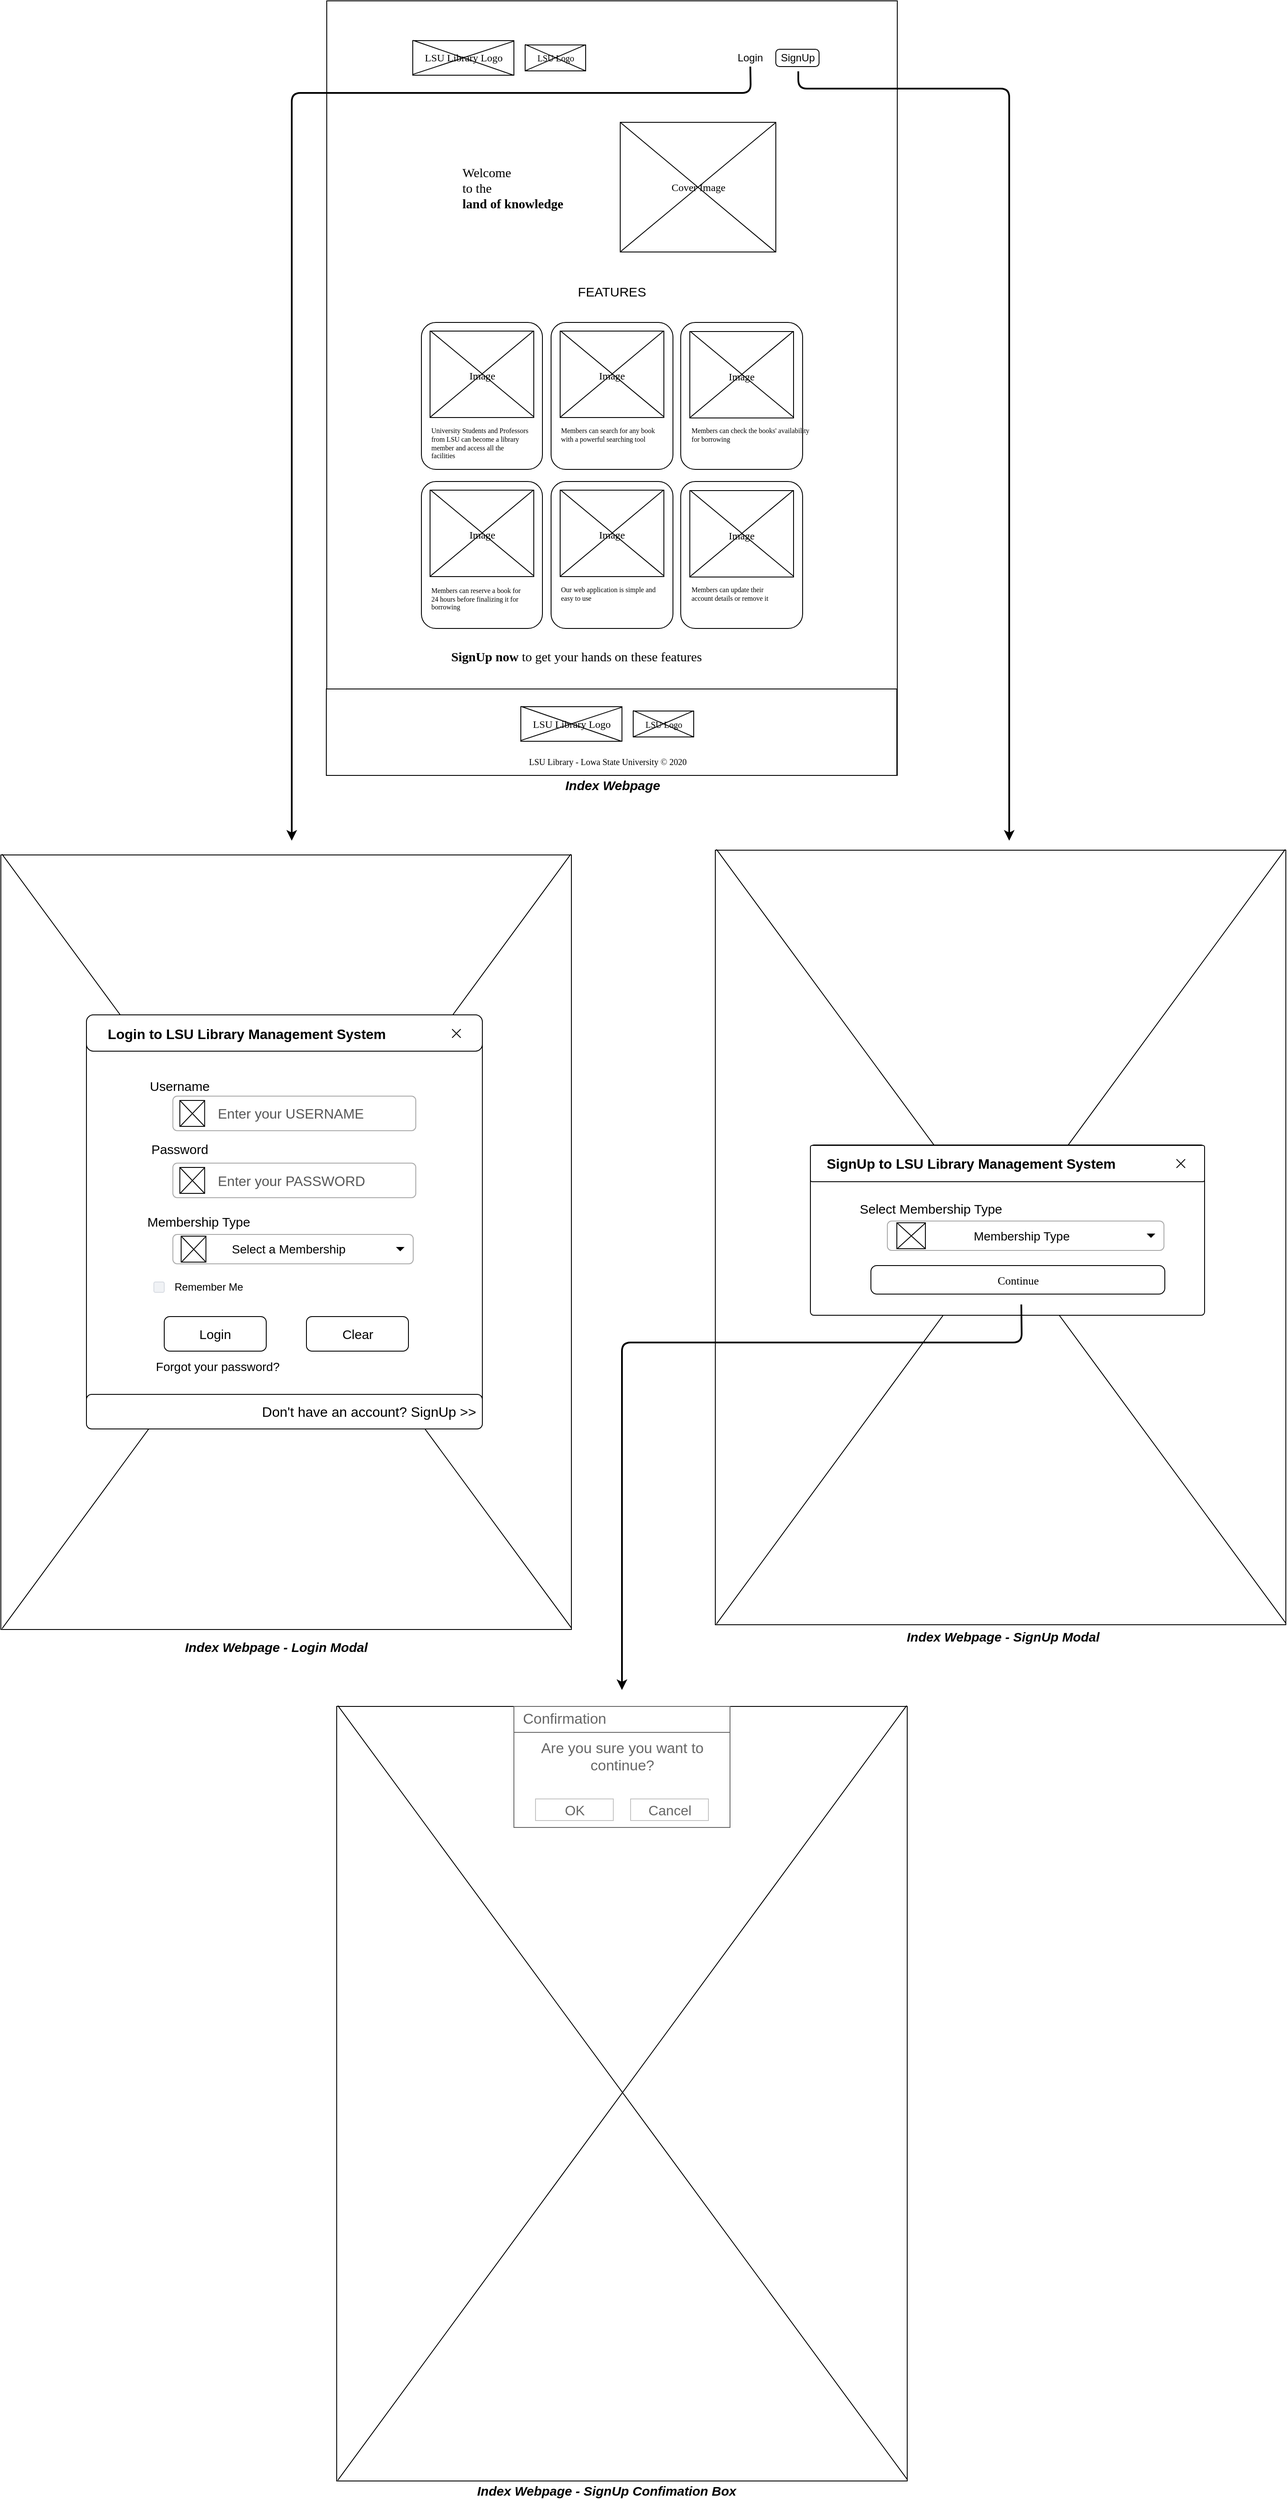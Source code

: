 <mxfile version="12.2.2" type="device" pages="1"><diagram id="UPFsV55Z1ZdYvsQslWZ1" name="Page-1"><mxGraphModel dx="1673" dy="-2033" grid="1" gridSize="10" guides="1" tooltips="1" connect="1" arrows="1" fold="1" page="1" pageScale="1" pageWidth="1600" pageHeight="3000" math="0" shadow="0"><root><mxCell id="0"/><mxCell id="1" parent="0"/><mxCell id="Houv6ltvqU7YEJWtOQWS-3" value="" style="rounded=0;whiteSpace=wrap;html=1;fillColor=#ffffff;" parent="1" vertex="1"><mxGeometry x="433" y="3052" width="660" height="896" as="geometry"/></mxCell><mxCell id="6CsfO8I1FznZOd4q8PcS-1" value="LSU Library Logo" style="rounded=0;whiteSpace=wrap;html=1;fontFamily=Times New Roman;" vertex="1" parent="1"><mxGeometry x="532.5" y="3098" width="117" height="40" as="geometry"/></mxCell><mxCell id="6CsfO8I1FznZOd4q8PcS-3" value="&lt;font style=&quot;font-size: 10px&quot;&gt;LSU Logo&lt;/font&gt;" style="rounded=0;whiteSpace=wrap;html=1;fontFamily=Times New Roman;" vertex="1" parent="1"><mxGeometry x="662.5" y="3103" width="70" height="30" as="geometry"/></mxCell><mxCell id="6CsfO8I1FznZOd4q8PcS-4" value="Login" style="text;html=1;strokeColor=none;fillColor=none;align=center;verticalAlign=middle;whiteSpace=wrap;rounded=0;" vertex="1" parent="1"><mxGeometry x="902.5" y="3108" width="40" height="20" as="geometry"/></mxCell><mxCell id="6CsfO8I1FznZOd4q8PcS-7" value="SignUp" style="rounded=1;whiteSpace=wrap;html=1;arcSize=21;" vertex="1" parent="1"><mxGeometry x="952.5" y="3108" width="50" height="20" as="geometry"/></mxCell><mxCell id="6CsfO8I1FznZOd4q8PcS-11" value="Cover Image" style="rounded=0;whiteSpace=wrap;html=1;fontFamily=Times New Roman;" vertex="1" parent="1"><mxGeometry x="772.5" y="3192.5" width="180" height="150" as="geometry"/></mxCell><mxCell id="6CsfO8I1FznZOd4q8PcS-12" value="" style="endArrow=none;html=1;exitX=0;exitY=0;exitDx=0;exitDy=0;exitPerimeter=0;entryX=0.999;entryY=1.001;entryDx=0;entryDy=0;entryPerimeter=0;" edge="1" parent="1" source="6CsfO8I1FznZOd4q8PcS-11" target="6CsfO8I1FznZOd4q8PcS-11"><mxGeometry width="50" height="50" relative="1" as="geometry"><mxPoint x="832.5" y="3312.5" as="sourcePoint"/><mxPoint x="882.5" y="3262.5" as="targetPoint"/></mxGeometry></mxCell><mxCell id="6CsfO8I1FznZOd4q8PcS-13" value="" style="endArrow=none;html=1;exitX=0;exitY=0.999;exitDx=0;exitDy=0;exitPerimeter=0;entryX=0.998;entryY=0.003;entryDx=0;entryDy=0;entryPerimeter=0;" edge="1" parent="1" source="6CsfO8I1FznZOd4q8PcS-11" target="6CsfO8I1FznZOd4q8PcS-11"><mxGeometry width="50" height="50" relative="1" as="geometry"><mxPoint x="932.5" y="3372.5" as="sourcePoint"/><mxPoint x="982.5" y="3322.5" as="targetPoint"/></mxGeometry></mxCell><mxCell id="6CsfO8I1FznZOd4q8PcS-14" value="" style="endArrow=none;html=1;exitX=0.001;exitY=-0.01;exitDx=0;exitDy=0;exitPerimeter=0;entryX=0.999;entryY=1.003;entryDx=0;entryDy=0;entryPerimeter=0;" edge="1" parent="1" source="6CsfO8I1FznZOd4q8PcS-1" target="6CsfO8I1FznZOd4q8PcS-1"><mxGeometry width="50" height="50" relative="1" as="geometry"><mxPoint x="622.5" y="3228" as="sourcePoint"/><mxPoint x="672.5" y="3178" as="targetPoint"/></mxGeometry></mxCell><mxCell id="6CsfO8I1FznZOd4q8PcS-15" value="" style="endArrow=none;html=1;exitX=0.001;exitY=0.977;exitDx=0;exitDy=0;exitPerimeter=0;entryX=0.997;entryY=0.017;entryDx=0;entryDy=0;entryPerimeter=0;" edge="1" parent="1" source="6CsfO8I1FznZOd4q8PcS-1" target="6CsfO8I1FznZOd4q8PcS-1"><mxGeometry width="50" height="50" relative="1" as="geometry"><mxPoint x="612.5" y="3218" as="sourcePoint"/><mxPoint x="662.5" y="3168" as="targetPoint"/></mxGeometry></mxCell><mxCell id="6CsfO8I1FznZOd4q8PcS-16" value="" style="endArrow=none;html=1;exitX=-0.001;exitY=-0.02;exitDx=0;exitDy=0;exitPerimeter=0;entryX=0.993;entryY=0.993;entryDx=0;entryDy=0;entryPerimeter=0;" edge="1" parent="1" source="6CsfO8I1FznZOd4q8PcS-3" target="6CsfO8I1FznZOd4q8PcS-3"><mxGeometry width="50" height="50" relative="1" as="geometry"><mxPoint x="682.5" y="3208" as="sourcePoint"/><mxPoint x="732.5" y="3158" as="targetPoint"/></mxGeometry></mxCell><mxCell id="6CsfO8I1FznZOd4q8PcS-17" value="" style="endArrow=none;html=1;exitX=0.003;exitY=0.993;exitDx=0;exitDy=0;exitPerimeter=0;entryX=0.986;entryY=0.007;entryDx=0;entryDy=0;entryPerimeter=0;" edge="1" parent="1" source="6CsfO8I1FznZOd4q8PcS-3" target="6CsfO8I1FznZOd4q8PcS-3"><mxGeometry width="50" height="50" relative="1" as="geometry"><mxPoint x="692.5" y="3208" as="sourcePoint"/><mxPoint x="742.5" y="3158" as="targetPoint"/></mxGeometry></mxCell><mxCell id="6CsfO8I1FznZOd4q8PcS-18" value="Welcome &lt;br style=&quot;font-size: 15px;&quot;&gt;to the &lt;br style=&quot;font-size: 15px;&quot;&gt;&lt;b style=&quot;font-size: 15px;&quot;&gt;land of knowledge&lt;/b&gt;" style="text;html=1;strokeColor=none;fillColor=none;align=left;verticalAlign=middle;whiteSpace=wrap;rounded=0;fontFamily=Verdana;fontSize=15;" vertex="1" parent="1"><mxGeometry x="587.5" y="3227.5" width="150" height="80" as="geometry"/></mxCell><mxCell id="6CsfO8I1FznZOd4q8PcS-19" value="FEATURES" style="text;html=1;strokeColor=none;fillColor=none;align=center;verticalAlign=middle;whiteSpace=wrap;rounded=0;fontFamily=Helvetica;fontSize=15;" vertex="1" parent="1"><mxGeometry x="722.5" y="3378" width="80" height="20" as="geometry"/></mxCell><mxCell id="6CsfO8I1FznZOd4q8PcS-21" value="" style="rounded=1;whiteSpace=wrap;html=1;fontFamily=Times New Roman;fontSize=15;align=left;arcSize=12;" vertex="1" parent="1"><mxGeometry x="542.5" y="3424" width="140" height="170" as="geometry"/></mxCell><mxCell id="6CsfO8I1FznZOd4q8PcS-22" value="" style="rounded=1;whiteSpace=wrap;html=1;fontFamily=Times New Roman;fontSize=15;align=left;arcSize=12;" vertex="1" parent="1"><mxGeometry x="692.5" y="3424" width="141" height="170" as="geometry"/></mxCell><mxCell id="6CsfO8I1FznZOd4q8PcS-24" value="" style="rounded=1;whiteSpace=wrap;html=1;fontFamily=Times New Roman;fontSize=15;align=left;arcSize=12;" vertex="1" parent="1"><mxGeometry x="842.5" y="3424" width="141" height="170" as="geometry"/></mxCell><mxCell id="6CsfO8I1FznZOd4q8PcS-25" value="&lt;font style=&quot;font-size: 12px&quot;&gt;Image&lt;/font&gt;" style="rounded=0;whiteSpace=wrap;html=1;fontFamily=Times New Roman;fontSize=15;align=center;" vertex="1" parent="1"><mxGeometry x="552.5" y="3434" width="120" height="100" as="geometry"/></mxCell><mxCell id="6CsfO8I1FznZOd4q8PcS-26" value="&lt;span style=&quot;font-size: 8px&quot;&gt;University Students and Professors &lt;br style=&quot;font-size: 8px&quot;&gt;from LSU can become a library &lt;br style=&quot;font-size: 8px&quot;&gt;member and access all the&lt;br style=&quot;font-size: 8px&quot;&gt;facilities&lt;/span&gt;" style="text;html=1;strokeColor=none;fillColor=none;align=left;verticalAlign=middle;whiteSpace=wrap;rounded=0;fontFamily=Tahoma;fontSize=8;fontColor=#000000;labelBorderColor=none;labelBackgroundColor=none;" vertex="1" parent="1"><mxGeometry x="551.5" y="3538" width="130" height="52" as="geometry"/></mxCell><mxCell id="6CsfO8I1FznZOd4q8PcS-28" value="" style="endArrow=none;html=1;fontFamily=Tahoma;fontSize=8;fontColor=#000000;exitX=0.003;exitY=-0.003;exitDx=0;exitDy=0;exitPerimeter=0;entryX=1.003;entryY=0.994;entryDx=0;entryDy=0;entryPerimeter=0;" edge="1" parent="1" source="6CsfO8I1FznZOd4q8PcS-25" target="6CsfO8I1FznZOd4q8PcS-25"><mxGeometry width="50" height="50" relative="1" as="geometry"><mxPoint x="702.5" y="3524" as="sourcePoint"/><mxPoint x="752.5" y="3474" as="targetPoint"/></mxGeometry></mxCell><mxCell id="6CsfO8I1FznZOd4q8PcS-29" value="" style="endArrow=none;html=1;fontFamily=Tahoma;fontSize=8;fontColor=#000000;exitX=0;exitY=0.998;exitDx=0;exitDy=0;exitPerimeter=0;entryX=0.996;entryY=0;entryDx=0;entryDy=0;entryPerimeter=0;" edge="1" parent="1" source="6CsfO8I1FznZOd4q8PcS-25" target="6CsfO8I1FznZOd4q8PcS-25"><mxGeometry width="50" height="50" relative="1" as="geometry"><mxPoint x="582.5" y="3524" as="sourcePoint"/><mxPoint x="632.5" y="3474" as="targetPoint"/></mxGeometry></mxCell><mxCell id="6CsfO8I1FznZOd4q8PcS-37" value="&lt;font style=&quot;font-size: 12px&quot;&gt;Image&lt;/font&gt;" style="rounded=0;whiteSpace=wrap;html=1;fontFamily=Times New Roman;fontSize=15;align=center;" vertex="1" parent="1"><mxGeometry x="703" y="3434" width="120" height="100" as="geometry"/></mxCell><mxCell id="6CsfO8I1FznZOd4q8PcS-38" value="" style="endArrow=none;html=1;fontFamily=Tahoma;fontSize=8;fontColor=#000000;exitX=0.003;exitY=-0.003;exitDx=0;exitDy=0;exitPerimeter=0;entryX=1.003;entryY=0.994;entryDx=0;entryDy=0;entryPerimeter=0;" edge="1" parent="1" source="6CsfO8I1FznZOd4q8PcS-37" target="6CsfO8I1FznZOd4q8PcS-37"><mxGeometry width="50" height="50" relative="1" as="geometry"><mxPoint x="853" y="3524" as="sourcePoint"/><mxPoint x="903" y="3474" as="targetPoint"/></mxGeometry></mxCell><mxCell id="6CsfO8I1FznZOd4q8PcS-39" value="" style="endArrow=none;html=1;fontFamily=Tahoma;fontSize=8;fontColor=#000000;exitX=0;exitY=0.998;exitDx=0;exitDy=0;exitPerimeter=0;entryX=0.996;entryY=0;entryDx=0;entryDy=0;entryPerimeter=0;" edge="1" parent="1" source="6CsfO8I1FznZOd4q8PcS-37" target="6CsfO8I1FznZOd4q8PcS-37"><mxGeometry width="50" height="50" relative="1" as="geometry"><mxPoint x="733" y="3524" as="sourcePoint"/><mxPoint x="783" y="3474" as="targetPoint"/></mxGeometry></mxCell><mxCell id="6CsfO8I1FznZOd4q8PcS-40" value="&lt;font style=&quot;font-size: 12px&quot;&gt;Image&lt;/font&gt;" style="rounded=0;whiteSpace=wrap;html=1;fontFamily=Times New Roman;fontSize=15;align=center;" vertex="1" parent="1"><mxGeometry x="853" y="3434.5" width="120" height="100" as="geometry"/></mxCell><mxCell id="6CsfO8I1FznZOd4q8PcS-41" value="" style="endArrow=none;html=1;fontFamily=Tahoma;fontSize=8;fontColor=#000000;exitX=0.003;exitY=-0.003;exitDx=0;exitDy=0;exitPerimeter=0;entryX=1.003;entryY=0.994;entryDx=0;entryDy=0;entryPerimeter=0;" edge="1" parent="1" source="6CsfO8I1FznZOd4q8PcS-40" target="6CsfO8I1FznZOd4q8PcS-40"><mxGeometry width="50" height="50" relative="1" as="geometry"><mxPoint x="1003" y="3524.5" as="sourcePoint"/><mxPoint x="1053" y="3474.5" as="targetPoint"/></mxGeometry></mxCell><mxCell id="6CsfO8I1FznZOd4q8PcS-42" value="" style="endArrow=none;html=1;fontFamily=Tahoma;fontSize=8;fontColor=#000000;exitX=0;exitY=0.998;exitDx=0;exitDy=0;exitPerimeter=0;entryX=0.996;entryY=0;entryDx=0;entryDy=0;entryPerimeter=0;" edge="1" parent="1" source="6CsfO8I1FznZOd4q8PcS-40" target="6CsfO8I1FznZOd4q8PcS-40"><mxGeometry width="50" height="50" relative="1" as="geometry"><mxPoint x="883" y="3524.5" as="sourcePoint"/><mxPoint x="933" y="3474.5" as="targetPoint"/></mxGeometry></mxCell><mxCell id="6CsfO8I1FznZOd4q8PcS-43" value="&lt;font style=&quot;font-size: 8px&quot;&gt;Members can search for any book&lt;br&gt;with a powerful searching tool&lt;/font&gt;" style="text;html=1;strokeColor=none;fillColor=none;align=left;verticalAlign=middle;whiteSpace=wrap;rounded=0;fontFamily=Tahoma;fontSize=8;fontColor=#000000;labelBorderColor=none;labelBackgroundColor=none;" vertex="1" parent="1"><mxGeometry x="701.5" y="3528" width="140" height="52" as="geometry"/></mxCell><mxCell id="6CsfO8I1FznZOd4q8PcS-44" value="&lt;span style=&quot;&quot;&gt;&lt;font style=&quot;font-size: 8px&quot;&gt;Members can check the books' availability for borrowing&lt;/font&gt;&lt;/span&gt;" style="text;html=1;strokeColor=none;fillColor=none;align=left;verticalAlign=middle;whiteSpace=wrap;rounded=0;fontFamily=Tahoma;fontSize=8;fontColor=#000000;labelBorderColor=none;labelBackgroundColor=none;" vertex="1" parent="1"><mxGeometry x="852.5" y="3528" width="140" height="52" as="geometry"/></mxCell><mxCell id="6CsfO8I1FznZOd4q8PcS-60" value="" style="rounded=1;whiteSpace=wrap;html=1;fontFamily=Times New Roman;fontSize=15;align=left;arcSize=12;" vertex="1" parent="1"><mxGeometry x="542.5" y="3608" width="140" height="170" as="geometry"/></mxCell><mxCell id="6CsfO8I1FznZOd4q8PcS-61" value="" style="rounded=1;whiteSpace=wrap;html=1;fontFamily=Times New Roman;fontSize=15;align=left;arcSize=12;" vertex="1" parent="1"><mxGeometry x="692.5" y="3608" width="141" height="170" as="geometry"/></mxCell><mxCell id="6CsfO8I1FznZOd4q8PcS-62" value="" style="rounded=1;whiteSpace=wrap;html=1;fontFamily=Times New Roman;fontSize=15;align=left;arcSize=12;" vertex="1" parent="1"><mxGeometry x="842.5" y="3608" width="141" height="170" as="geometry"/></mxCell><mxCell id="6CsfO8I1FznZOd4q8PcS-63" value="&lt;font style=&quot;font-size: 12px&quot;&gt;Image&lt;/font&gt;" style="rounded=0;whiteSpace=wrap;html=1;fontFamily=Times New Roman;fontSize=15;align=center;" vertex="1" parent="1"><mxGeometry x="552.5" y="3618" width="120" height="100" as="geometry"/></mxCell><mxCell id="6CsfO8I1FznZOd4q8PcS-64" value="&lt;span&gt;Members can reserve a book for &lt;br&gt;24 hours before finalizing it for borrowing&lt;/span&gt;" style="text;html=1;strokeColor=none;fillColor=none;align=left;verticalAlign=middle;whiteSpace=wrap;rounded=0;fontFamily=Tahoma;fontSize=8;fontColor=#000000;labelBorderColor=none;labelBackgroundColor=none;" vertex="1" parent="1"><mxGeometry x="551.5" y="3718" width="130" height="52" as="geometry"/></mxCell><mxCell id="6CsfO8I1FznZOd4q8PcS-65" value="" style="endArrow=none;html=1;fontFamily=Tahoma;fontSize=8;fontColor=#000000;exitX=0.003;exitY=-0.003;exitDx=0;exitDy=0;exitPerimeter=0;entryX=1.003;entryY=0.994;entryDx=0;entryDy=0;entryPerimeter=0;" edge="1" parent="1" source="6CsfO8I1FznZOd4q8PcS-63" target="6CsfO8I1FznZOd4q8PcS-63"><mxGeometry width="50" height="50" relative="1" as="geometry"><mxPoint x="702.5" y="3708" as="sourcePoint"/><mxPoint x="752.5" y="3658" as="targetPoint"/></mxGeometry></mxCell><mxCell id="6CsfO8I1FznZOd4q8PcS-66" value="" style="endArrow=none;html=1;fontFamily=Tahoma;fontSize=8;fontColor=#000000;exitX=0;exitY=0.998;exitDx=0;exitDy=0;exitPerimeter=0;entryX=0.996;entryY=0;entryDx=0;entryDy=0;entryPerimeter=0;" edge="1" parent="1" source="6CsfO8I1FznZOd4q8PcS-63" target="6CsfO8I1FznZOd4q8PcS-63"><mxGeometry width="50" height="50" relative="1" as="geometry"><mxPoint x="582.5" y="3708" as="sourcePoint"/><mxPoint x="632.5" y="3658" as="targetPoint"/></mxGeometry></mxCell><mxCell id="6CsfO8I1FznZOd4q8PcS-67" value="&lt;font style=&quot;font-size: 12px&quot;&gt;Image&lt;/font&gt;" style="rounded=0;whiteSpace=wrap;html=1;fontFamily=Times New Roman;fontSize=15;align=center;" vertex="1" parent="1"><mxGeometry x="703" y="3618" width="120" height="100" as="geometry"/></mxCell><mxCell id="6CsfO8I1FznZOd4q8PcS-68" value="" style="endArrow=none;html=1;fontFamily=Tahoma;fontSize=8;fontColor=#000000;exitX=0.003;exitY=-0.003;exitDx=0;exitDy=0;exitPerimeter=0;entryX=1.003;entryY=0.994;entryDx=0;entryDy=0;entryPerimeter=0;" edge="1" parent="1" source="6CsfO8I1FznZOd4q8PcS-67" target="6CsfO8I1FznZOd4q8PcS-67"><mxGeometry width="50" height="50" relative="1" as="geometry"><mxPoint x="853" y="3708" as="sourcePoint"/><mxPoint x="903" y="3658" as="targetPoint"/></mxGeometry></mxCell><mxCell id="6CsfO8I1FznZOd4q8PcS-69" value="" style="endArrow=none;html=1;fontFamily=Tahoma;fontSize=8;fontColor=#000000;exitX=0;exitY=0.998;exitDx=0;exitDy=0;exitPerimeter=0;entryX=0.996;entryY=0;entryDx=0;entryDy=0;entryPerimeter=0;" edge="1" parent="1" source="6CsfO8I1FznZOd4q8PcS-67" target="6CsfO8I1FznZOd4q8PcS-67"><mxGeometry width="50" height="50" relative="1" as="geometry"><mxPoint x="733" y="3708" as="sourcePoint"/><mxPoint x="783" y="3658" as="targetPoint"/></mxGeometry></mxCell><mxCell id="6CsfO8I1FznZOd4q8PcS-70" value="&lt;font style=&quot;font-size: 12px&quot;&gt;Image&lt;/font&gt;" style="rounded=0;whiteSpace=wrap;html=1;fontFamily=Times New Roman;fontSize=15;align=center;" vertex="1" parent="1"><mxGeometry x="853" y="3618.5" width="120" height="100" as="geometry"/></mxCell><mxCell id="6CsfO8I1FznZOd4q8PcS-71" value="" style="endArrow=none;html=1;fontFamily=Tahoma;fontSize=8;fontColor=#000000;exitX=0.003;exitY=-0.003;exitDx=0;exitDy=0;exitPerimeter=0;entryX=1.003;entryY=0.994;entryDx=0;entryDy=0;entryPerimeter=0;" edge="1" parent="1" source="6CsfO8I1FznZOd4q8PcS-70" target="6CsfO8I1FznZOd4q8PcS-70"><mxGeometry width="50" height="50" relative="1" as="geometry"><mxPoint x="1003" y="3708.5" as="sourcePoint"/><mxPoint x="1053" y="3658.5" as="targetPoint"/></mxGeometry></mxCell><mxCell id="6CsfO8I1FznZOd4q8PcS-72" value="" style="endArrow=none;html=1;fontFamily=Tahoma;fontSize=8;fontColor=#000000;exitX=0;exitY=0.998;exitDx=0;exitDy=0;exitPerimeter=0;entryX=0.996;entryY=0;entryDx=0;entryDy=0;entryPerimeter=0;" edge="1" parent="1" source="6CsfO8I1FznZOd4q8PcS-70" target="6CsfO8I1FznZOd4q8PcS-70"><mxGeometry width="50" height="50" relative="1" as="geometry"><mxPoint x="883" y="3708.5" as="sourcePoint"/><mxPoint x="933" y="3658.5" as="targetPoint"/></mxGeometry></mxCell><mxCell id="6CsfO8I1FznZOd4q8PcS-73" value="&lt;span&gt;&lt;font style=&quot;font-size: 8px&quot;&gt;Our web application is simple and &lt;br&gt;easy to use&lt;/font&gt;&lt;/span&gt;" style="text;html=1;strokeColor=none;fillColor=none;align=left;verticalAlign=middle;whiteSpace=wrap;rounded=0;fontFamily=Tahoma;fontSize=8;fontColor=#000000;labelBorderColor=none;labelBackgroundColor=none;" vertex="1" parent="1"><mxGeometry x="701.5" y="3712" width="140" height="52" as="geometry"/></mxCell><mxCell id="6CsfO8I1FznZOd4q8PcS-74" value="&lt;span&gt;&lt;font style=&quot;font-size: 8px&quot;&gt;Members can update their &lt;br&gt;account details or remove it&lt;/font&gt;&lt;/span&gt;" style="text;html=1;strokeColor=none;fillColor=none;align=left;verticalAlign=middle;whiteSpace=wrap;rounded=0;fontFamily=Tahoma;fontSize=8;fontColor=#000000;labelBorderColor=none;labelBackgroundColor=none;" vertex="1" parent="1"><mxGeometry x="852.5" y="3712" width="140" height="52" as="geometry"/></mxCell><mxCell id="6CsfO8I1FznZOd4q8PcS-75" value="&lt;b&gt;SignUp now&lt;/b&gt; to get your hands on these features" style="text;html=1;strokeColor=none;fillColor=none;align=left;verticalAlign=middle;whiteSpace=wrap;rounded=0;fontFamily=Verdana;fontSize=15;" vertex="1" parent="1"><mxGeometry x="574.5" y="3770" width="396" height="80" as="geometry"/></mxCell><mxCell id="6CsfO8I1FznZOd4q8PcS-76" value="" style="rounded=0;whiteSpace=wrap;html=1;labelBackgroundColor=none;fontFamily=Tahoma;fontSize=8;fontColor=#000000;align=left;" vertex="1" parent="1"><mxGeometry x="432.5" y="3848" width="660" height="100" as="geometry"/></mxCell><mxCell id="6CsfO8I1FznZOd4q8PcS-77" value="LSU Library Logo" style="rounded=0;whiteSpace=wrap;html=1;fontFamily=Times New Roman;" vertex="1" parent="1"><mxGeometry x="657.5" y="3868.5" width="117" height="40" as="geometry"/></mxCell><mxCell id="6CsfO8I1FznZOd4q8PcS-78" value="&lt;font style=&quot;font-size: 10px&quot;&gt;LSU Logo&lt;/font&gt;" style="rounded=0;whiteSpace=wrap;html=1;fontFamily=Times New Roman;" vertex="1" parent="1"><mxGeometry x="787.5" y="3873.5" width="70" height="30" as="geometry"/></mxCell><mxCell id="6CsfO8I1FznZOd4q8PcS-79" value="" style="endArrow=none;html=1;exitX=0.001;exitY=-0.01;exitDx=0;exitDy=0;exitPerimeter=0;entryX=0.999;entryY=1.003;entryDx=0;entryDy=0;entryPerimeter=0;" edge="1" parent="1" source="6CsfO8I1FznZOd4q8PcS-77" target="6CsfO8I1FznZOd4q8PcS-77"><mxGeometry width="50" height="50" relative="1" as="geometry"><mxPoint x="747.5" y="3998.5" as="sourcePoint"/><mxPoint x="797.5" y="3948.5" as="targetPoint"/></mxGeometry></mxCell><mxCell id="6CsfO8I1FznZOd4q8PcS-80" value="" style="endArrow=none;html=1;exitX=0.001;exitY=0.977;exitDx=0;exitDy=0;exitPerimeter=0;entryX=0.997;entryY=0.017;entryDx=0;entryDy=0;entryPerimeter=0;" edge="1" parent="1" source="6CsfO8I1FznZOd4q8PcS-77" target="6CsfO8I1FznZOd4q8PcS-77"><mxGeometry width="50" height="50" relative="1" as="geometry"><mxPoint x="737.5" y="3988.5" as="sourcePoint"/><mxPoint x="787.5" y="3938.5" as="targetPoint"/></mxGeometry></mxCell><mxCell id="6CsfO8I1FznZOd4q8PcS-81" value="" style="endArrow=none;html=1;exitX=-0.001;exitY=-0.02;exitDx=0;exitDy=0;exitPerimeter=0;entryX=0.993;entryY=0.993;entryDx=0;entryDy=0;entryPerimeter=0;" edge="1" parent="1" source="6CsfO8I1FznZOd4q8PcS-78" target="6CsfO8I1FznZOd4q8PcS-78"><mxGeometry width="50" height="50" relative="1" as="geometry"><mxPoint x="807.5" y="3978.5" as="sourcePoint"/><mxPoint x="857.5" y="3928.5" as="targetPoint"/></mxGeometry></mxCell><mxCell id="6CsfO8I1FznZOd4q8PcS-82" value="" style="endArrow=none;html=1;exitX=0.003;exitY=0.993;exitDx=0;exitDy=0;exitPerimeter=0;entryX=0.986;entryY=0.007;entryDx=0;entryDy=0;entryPerimeter=0;" edge="1" parent="1" source="6CsfO8I1FznZOd4q8PcS-78" target="6CsfO8I1FznZOd4q8PcS-78"><mxGeometry width="50" height="50" relative="1" as="geometry"><mxPoint x="817.5" y="3978.5" as="sourcePoint"/><mxPoint x="867.5" y="3928.5" as="targetPoint"/></mxGeometry></mxCell><mxCell id="6CsfO8I1FznZOd4q8PcS-83" value="&lt;font style=&quot;font-size: 10px;&quot;&gt;LSU Library - &lt;font face=&quot;Times New Roman&quot; style=&quot;font-size: 10px;&quot;&gt;Lowa State University&amp;nbsp;&lt;/font&gt;&lt;span style=&quot;color: rgb(34, 34, 34); background-color: rgb(255, 255, 255); font-size: 10px;&quot;&gt;©&amp;nbsp;&lt;/span&gt;2020&lt;/font&gt;" style="text;html=1;strokeColor=none;fillColor=none;align=left;verticalAlign=middle;whiteSpace=wrap;rounded=0;fontFamily=Tahoma;fontSize=10;fontColor=#000000;labelBorderColor=none;labelBackgroundColor=none;" vertex="1" parent="1"><mxGeometry x="665" y="3918" width="195" height="28" as="geometry"/></mxCell><mxCell id="6CsfO8I1FznZOd4q8PcS-84" value="&lt;font style=&quot;font-size: 16px&quot; face=&quot;Times New Roman&quot;&gt;Index Page&lt;/font&gt;" style="rounded=0;whiteSpace=wrap;html=1;fillColor=#ffffff;" vertex="1" parent="1"><mxGeometry x="882.5" y="4034.5" width="660" height="896" as="geometry"/></mxCell><mxCell id="6CsfO8I1FznZOd4q8PcS-137" value="" style="endArrow=none;html=1;fontFamily=Tahoma;fontSize=10;fontColor=#000000;exitX=0.002;exitY=-0.001;exitDx=0;exitDy=0;exitPerimeter=0;entryX=1;entryY=0.998;entryDx=0;entryDy=0;entryPerimeter=0;" edge="1" parent="1" source="6CsfO8I1FznZOd4q8PcS-84" target="6CsfO8I1FznZOd4q8PcS-84"><mxGeometry width="50" height="50" relative="1" as="geometry"><mxPoint x="1043.5" y="4536" as="sourcePoint"/><mxPoint x="1513.5" y="4936" as="targetPoint"/></mxGeometry></mxCell><mxCell id="6CsfO8I1FznZOd4q8PcS-138" value="" style="endArrow=none;html=1;fontFamily=Tahoma;fontSize=10;fontColor=#000000;entryX=0.999;entryY=-0.001;entryDx=0;entryDy=0;entryPerimeter=0;exitX=0.002;exitY=0.999;exitDx=0;exitDy=0;exitPerimeter=0;" edge="1" parent="1" source="6CsfO8I1FznZOd4q8PcS-84" target="6CsfO8I1FznZOd4q8PcS-84"><mxGeometry width="50" height="50" relative="1" as="geometry"><mxPoint x="1003.5" y="4456" as="sourcePoint"/><mxPoint x="1053.5" y="4406" as="targetPoint"/></mxGeometry></mxCell><mxCell id="6CsfO8I1FznZOd4q8PcS-139" value="" style="rounded=1;whiteSpace=wrap;html=1;labelBackgroundColor=none;fontFamily=Tahoma;fontSize=10;fontColor=#000000;align=left;arcSize=2;" vertex="1" parent="1"><mxGeometry x="992.5" y="4375.5" width="456" height="197" as="geometry"/></mxCell><mxCell id="6CsfO8I1FznZOd4q8PcS-142" value="" style="rounded=1;whiteSpace=wrap;html=1;labelBackgroundColor=none;fontFamily=Tahoma;fontSize=10;fontColor=#000000;align=left;arcSize=5;" vertex="1" parent="1"><mxGeometry x="992.5" y="4376" width="456" height="42" as="geometry"/></mxCell><mxCell id="6CsfO8I1FznZOd4q8PcS-143" value="SignUp to LSU Library Management System" style="text;html=1;strokeColor=none;fillColor=none;align=center;verticalAlign=middle;whiteSpace=wrap;rounded=0;labelBackgroundColor=none;fontFamily=Helvetica;fontSize=16;fontColor=#000000;fontStyle=1" vertex="1" parent="1"><mxGeometry x="992.5" y="4387" width="371" height="20" as="geometry"/></mxCell><mxCell id="6CsfO8I1FznZOd4q8PcS-145" value="" style="endArrow=none;html=1;fontFamily=Helvetica;fontSize=14;fontColor=#000000;" edge="1" parent="1"><mxGeometry width="50" height="50" relative="1" as="geometry"><mxPoint x="1416" y="4402" as="sourcePoint"/><mxPoint x="1426" y="4392" as="targetPoint"/></mxGeometry></mxCell><mxCell id="6CsfO8I1FznZOd4q8PcS-146" value="" style="endArrow=none;html=1;fontFamily=Helvetica;fontSize=14;fontColor=#000000;" edge="1" parent="1"><mxGeometry width="50" height="50" relative="1" as="geometry"><mxPoint x="1426" y="4402" as="sourcePoint"/><mxPoint x="1416" y="4392" as="targetPoint"/></mxGeometry></mxCell><mxCell id="6CsfO8I1FznZOd4q8PcS-147" value="Select Membership Type" style="text;html=1;strokeColor=none;fillColor=none;align=center;verticalAlign=middle;whiteSpace=wrap;rounded=0;labelBackgroundColor=none;fontFamily=Helvetica;fontSize=15;fontColor=#000000;" vertex="1" parent="1"><mxGeometry x="1021.5" y="4438.5" width="220" height="20" as="geometry"/></mxCell><mxCell id="6CsfO8I1FznZOd4q8PcS-148" value="Membership Type" style="html=1;shadow=0;dashed=0;shape=mxgraph.bootstrap.rrect;rSize=5;spacingRight=10;fontSize=14;whiteSpace=wrap;align=center;labelBackgroundColor=none;strokeColor=#A8A8A8;" vertex="1" parent="1"><mxGeometry x="1081.5" y="4463.5" width="320" height="34" as="geometry"/></mxCell><mxCell id="6CsfO8I1FznZOd4q8PcS-149" value="" style="shape=triangle;direction=south;fillColor=#000000;strokeColor=none;perimeter=none;" vertex="1" parent="6CsfO8I1FznZOd4q8PcS-148"><mxGeometry x="1" y="0.5" width="10" height="5" relative="1" as="geometry"><mxPoint x="-20" y="-2.5" as="offset"/></mxGeometry></mxCell><mxCell id="6CsfO8I1FznZOd4q8PcS-151" value="" style="rounded=0;whiteSpace=wrap;html=1;labelBackgroundColor=none;fontFamily=Helvetica;fontSize=13;fontColor=#000000;align=left;" vertex="1" parent="6CsfO8I1FznZOd4q8PcS-148"><mxGeometry x="11" y="2" width="33" height="30" as="geometry"/></mxCell><mxCell id="6CsfO8I1FznZOd4q8PcS-152" value="" style="endArrow=none;html=1;fontFamily=Helvetica;fontSize=13;fontColor=#000000;entryX=1.004;entryY=0.007;entryDx=0;entryDy=0;entryPerimeter=0;exitX=0.025;exitY=0.987;exitDx=0;exitDy=0;exitPerimeter=0;" edge="1" parent="6CsfO8I1FznZOd4q8PcS-148" source="6CsfO8I1FznZOd4q8PcS-151" target="6CsfO8I1FznZOd4q8PcS-151"><mxGeometry width="50" height="50" relative="1" as="geometry"><mxPoint x="44" y="112" as="sourcePoint"/><mxPoint x="84" y="52" as="targetPoint"/></mxGeometry></mxCell><mxCell id="6CsfO8I1FznZOd4q8PcS-153" value="" style="endArrow=none;html=1;fontFamily=Helvetica;fontSize=13;fontColor=#000000;exitX=-0.003;exitY=-0.005;exitDx=0;exitDy=0;exitPerimeter=0;" edge="1" parent="6CsfO8I1FznZOd4q8PcS-148" source="6CsfO8I1FznZOd4q8PcS-151"><mxGeometry width="50" height="50" relative="1" as="geometry"><mxPoint x="-6" y="82" as="sourcePoint"/><mxPoint x="44" y="32" as="targetPoint"/></mxGeometry></mxCell><mxCell id="6CsfO8I1FznZOd4q8PcS-150" value="&lt;font face=&quot;Verdana&quot; style=&quot;font-size: 13px;&quot;&gt;Continue&lt;/font&gt;" style="rounded=1;whiteSpace=wrap;html=1;labelBackgroundColor=none;fontFamily=Helvetica;fontSize=13;fontColor=#000000;align=center;arcSize=21;" vertex="1" parent="1"><mxGeometry x="1062.5" y="4515" width="340" height="33" as="geometry"/></mxCell><mxCell id="6CsfO8I1FznZOd4q8PcS-154" value="" style="endArrow=classic;html=1;fontFamily=Helvetica;fontSize=13;fontColor=#000000;strokeWidth=2;" edge="1" parent="1"><mxGeometry width="50" height="50" relative="1" as="geometry"><mxPoint x="978.5" y="3133.5" as="sourcePoint"/><mxPoint x="1222.5" y="4023.5" as="targetPoint"/><Array as="points"><mxPoint x="978.5" y="3153.5"/><mxPoint x="1222.5" y="3153.5"/></Array></mxGeometry></mxCell><mxCell id="6CsfO8I1FznZOd4q8PcS-155" value="&lt;b&gt;&lt;font style=&quot;font-size: 15px&quot;&gt;&lt;i&gt;Index Webpage&lt;/i&gt;&lt;/font&gt;&lt;/b&gt;" style="text;html=1;resizable=0;points=[];autosize=1;align=left;verticalAlign=top;spacingTop=-4;fontSize=13;fontFamily=Helvetica;fontColor=#000000;" vertex="1" parent="1"><mxGeometry x="706.5" y="3948" width="130" height="20" as="geometry"/></mxCell><mxCell id="6CsfO8I1FznZOd4q8PcS-156" value="&lt;b&gt;&lt;font style=&quot;font-size: 15px&quot;&gt;&lt;i&gt;Index Webpage - SignUp Modal&lt;/i&gt;&lt;/font&gt;&lt;/b&gt;" style="text;html=1;resizable=0;points=[];autosize=1;align=left;verticalAlign=top;spacingTop=-4;fontSize=13;fontFamily=Helvetica;fontColor=#000000;" vertex="1" parent="1"><mxGeometry x="1101.5" y="4932.5" width="240" height="20" as="geometry"/></mxCell><mxCell id="6CsfO8I1FznZOd4q8PcS-157" value="&lt;font style=&quot;font-size: 16px&quot; face=&quot;Times New Roman&quot;&gt;Index Page&lt;/font&gt;" style="rounded=0;whiteSpace=wrap;html=1;fillColor=#ffffff;" vertex="1" parent="1"><mxGeometry x="56" y="4040" width="660" height="896" as="geometry"/></mxCell><mxCell id="6CsfO8I1FznZOd4q8PcS-158" value="" style="endArrow=none;html=1;fontFamily=Tahoma;fontSize=10;fontColor=#000000;exitX=0.002;exitY=-0.001;exitDx=0;exitDy=0;exitPerimeter=0;entryX=1;entryY=0.998;entryDx=0;entryDy=0;entryPerimeter=0;" edge="1" parent="1" source="6CsfO8I1FznZOd4q8PcS-157" target="6CsfO8I1FznZOd4q8PcS-157"><mxGeometry width="50" height="50" relative="1" as="geometry"><mxPoint x="208.5" y="4548.5" as="sourcePoint"/><mxPoint x="678.5" y="4948.5" as="targetPoint"/></mxGeometry></mxCell><mxCell id="6CsfO8I1FznZOd4q8PcS-159" value="" style="endArrow=none;html=1;fontFamily=Tahoma;fontSize=10;fontColor=#000000;entryX=0.999;entryY=-0.001;entryDx=0;entryDy=0;entryPerimeter=0;exitX=0.002;exitY=0.999;exitDx=0;exitDy=0;exitPerimeter=0;" edge="1" parent="1" source="6CsfO8I1FznZOd4q8PcS-157" target="6CsfO8I1FznZOd4q8PcS-157"><mxGeometry width="50" height="50" relative="1" as="geometry"><mxPoint x="168.5" y="4468.5" as="sourcePoint"/><mxPoint x="218.5" y="4418.5" as="targetPoint"/></mxGeometry></mxCell><mxCell id="6CsfO8I1FznZOd4q8PcS-160" value="" style="rounded=1;whiteSpace=wrap;html=1;labelBackgroundColor=none;fontFamily=Tahoma;fontSize=10;fontColor=#000000;align=left;arcSize=2;" vertex="1" parent="1"><mxGeometry x="155" y="4225" width="458" height="479" as="geometry"/></mxCell><mxCell id="6CsfO8I1FznZOd4q8PcS-161" value="" style="rounded=1;whiteSpace=wrap;html=1;labelBackgroundColor=none;fontFamily=Tahoma;fontSize=10;fontColor=#000000;align=left;arcSize=19;" vertex="1" parent="1"><mxGeometry x="155" y="4225" width="458" height="42" as="geometry"/></mxCell><mxCell id="6CsfO8I1FznZOd4q8PcS-162" value="Login to LSU Library Management System" style="text;html=1;strokeColor=none;fillColor=none;align=center;verticalAlign=middle;whiteSpace=wrap;rounded=0;labelBackgroundColor=none;fontFamily=Helvetica;fontSize=16;fontColor=#000000;fontStyle=1" vertex="1" parent="1"><mxGeometry x="154.5" y="4236.5" width="371" height="20" as="geometry"/></mxCell><mxCell id="6CsfO8I1FznZOd4q8PcS-163" value="" style="endArrow=none;html=1;fontFamily=Helvetica;fontSize=14;fontColor=#000000;" edge="1" parent="1"><mxGeometry width="50" height="50" relative="1" as="geometry"><mxPoint x="578" y="4251.5" as="sourcePoint"/><mxPoint x="588" y="4241.5" as="targetPoint"/></mxGeometry></mxCell><mxCell id="6CsfO8I1FznZOd4q8PcS-164" value="" style="endArrow=none;html=1;fontFamily=Helvetica;fontSize=14;fontColor=#000000;" edge="1" parent="1"><mxGeometry width="50" height="50" relative="1" as="geometry"><mxPoint x="588" y="4251.5" as="sourcePoint"/><mxPoint x="578" y="4241.5" as="targetPoint"/></mxGeometry></mxCell><mxCell id="6CsfO8I1FznZOd4q8PcS-165" value="Username" style="text;html=1;strokeColor=none;fillColor=none;align=center;verticalAlign=middle;whiteSpace=wrap;rounded=0;labelBackgroundColor=none;fontFamily=Helvetica;fontSize=15;fontColor=#000000;" vertex="1" parent="1"><mxGeometry x="192.5" y="4297" width="140" height="20" as="geometry"/></mxCell><mxCell id="6CsfO8I1FznZOd4q8PcS-172" value="&lt;b&gt;&lt;font style=&quot;font-size: 15px&quot;&gt;&lt;i&gt;Index Webpage - Login Modal&lt;/i&gt;&lt;/font&gt;&lt;/b&gt;" style="text;html=1;resizable=0;points=[];autosize=1;align=left;verticalAlign=top;spacingTop=-4;fontSize=13;fontFamily=Helvetica;fontColor=#000000;" vertex="1" parent="1"><mxGeometry x="266.5" y="4945" width="230" height="20" as="geometry"/></mxCell><mxCell id="6CsfO8I1FznZOd4q8PcS-173" value="Password" style="text;html=1;strokeColor=none;fillColor=none;align=center;verticalAlign=middle;whiteSpace=wrap;rounded=0;labelBackgroundColor=none;fontFamily=Helvetica;fontSize=15;fontColor=#000000;" vertex="1" parent="1"><mxGeometry x="193" y="4370" width="140" height="20" as="geometry"/></mxCell><mxCell id="6CsfO8I1FznZOd4q8PcS-174" value="&lt;font color=&quot;#575757&quot;&gt;&amp;nbsp; &amp;nbsp; &amp;nbsp; &amp;nbsp; &amp;nbsp;Enter your USERNAME&lt;/font&gt;" style="html=1;shadow=0;dashed=0;shape=mxgraph.bootstrap.rrect;rSize=5;strokeColor=#A8A8A8;fontSize=16;align=left;spacingLeft=10;whiteSpace=wrap;labelBackgroundColor=none;" vertex="1" parent="1"><mxGeometry x="255" y="4319" width="281" height="40" as="geometry"/></mxCell><mxCell id="6CsfO8I1FznZOd4q8PcS-175" value="&lt;font color=&quot;#575757&quot;&gt;&amp;nbsp; &amp;nbsp; &amp;nbsp; &amp;nbsp; &amp;nbsp;Enter your PASSWORD&lt;/font&gt;" style="html=1;shadow=0;dashed=0;shape=mxgraph.bootstrap.rrect;rSize=5;strokeColor=#A8A8A8;fontSize=16;align=left;spacingLeft=10;whiteSpace=wrap;labelBackgroundColor=none;" vertex="1" parent="1"><mxGeometry x="255" y="4396.5" width="281" height="40" as="geometry"/></mxCell><mxCell id="6CsfO8I1FznZOd4q8PcS-176" value="Membership Type" style="text;html=1;strokeColor=none;fillColor=none;align=center;verticalAlign=middle;whiteSpace=wrap;rounded=0;labelBackgroundColor=none;fontFamily=Helvetica;fontSize=15;fontColor=#000000;" vertex="1" parent="1"><mxGeometry x="175" y="4454" width="220" height="20" as="geometry"/></mxCell><mxCell id="6CsfO8I1FznZOd4q8PcS-177" value="Select a Membership" style="html=1;shadow=0;dashed=0;shape=mxgraph.bootstrap.rrect;rSize=5;spacingRight=10;fontSize=14;whiteSpace=wrap;align=center;labelBackgroundColor=none;strokeColor=#A8A8A8;" vertex="1" parent="1"><mxGeometry x="255" y="4479" width="278" height="34" as="geometry"/></mxCell><mxCell id="6CsfO8I1FznZOd4q8PcS-178" value="" style="shape=triangle;direction=south;fillColor=#000000;strokeColor=none;perimeter=none;" vertex="1" parent="6CsfO8I1FznZOd4q8PcS-177"><mxGeometry x="1" y="0.5" width="10" height="5" relative="1" as="geometry"><mxPoint x="-20" y="-2.5" as="offset"/></mxGeometry></mxCell><mxCell id="6CsfO8I1FznZOd4q8PcS-179" value="" style="rounded=0;whiteSpace=wrap;html=1;labelBackgroundColor=none;fontFamily=Helvetica;fontSize=13;fontColor=#000000;align=left;" vertex="1" parent="6CsfO8I1FznZOd4q8PcS-177"><mxGeometry x="9.556" y="2" width="28.669" height="30" as="geometry"/></mxCell><mxCell id="6CsfO8I1FznZOd4q8PcS-180" value="" style="endArrow=none;html=1;fontFamily=Helvetica;fontSize=13;fontColor=#000000;entryX=1.004;entryY=0.007;entryDx=0;entryDy=0;entryPerimeter=0;exitX=0.025;exitY=0.987;exitDx=0;exitDy=0;exitPerimeter=0;" edge="1" parent="6CsfO8I1FznZOd4q8PcS-177" source="6CsfO8I1FznZOd4q8PcS-179" target="6CsfO8I1FznZOd4q8PcS-179"><mxGeometry width="50" height="50" relative="1" as="geometry"><mxPoint x="38.225" y="112" as="sourcePoint"/><mxPoint x="72.975" y="52" as="targetPoint"/></mxGeometry></mxCell><mxCell id="6CsfO8I1FznZOd4q8PcS-181" value="" style="endArrow=none;html=1;fontFamily=Helvetica;fontSize=13;fontColor=#000000;exitX=-0.003;exitY=-0.005;exitDx=0;exitDy=0;exitPerimeter=0;" edge="1" parent="6CsfO8I1FznZOd4q8PcS-177" source="6CsfO8I1FznZOd4q8PcS-179"><mxGeometry width="50" height="50" relative="1" as="geometry"><mxPoint x="-5.213" y="82" as="sourcePoint"/><mxPoint x="38.225" y="32" as="targetPoint"/></mxGeometry></mxCell><mxCell id="6CsfO8I1FznZOd4q8PcS-182" value="" style="rounded=0;whiteSpace=wrap;html=1;labelBackgroundColor=none;fontFamily=Helvetica;fontSize=13;fontColor=#000000;align=left;" vertex="1" parent="1"><mxGeometry x="263.056" y="4401.5" width="28.669" height="30" as="geometry"/></mxCell><mxCell id="6CsfO8I1FznZOd4q8PcS-183" value="" style="endArrow=none;html=1;fontFamily=Helvetica;fontSize=13;fontColor=#000000;entryX=1.004;entryY=0.007;entryDx=0;entryDy=0;entryPerimeter=0;exitX=0.025;exitY=0.987;exitDx=0;exitDy=0;exitPerimeter=0;" edge="1" parent="1" source="6CsfO8I1FznZOd4q8PcS-182" target="6CsfO8I1FznZOd4q8PcS-182"><mxGeometry width="50" height="50" relative="1" as="geometry"><mxPoint x="829.725" y="2906.5" as="sourcePoint"/><mxPoint x="864.475" y="2846.5" as="targetPoint"/></mxGeometry></mxCell><mxCell id="6CsfO8I1FznZOd4q8PcS-184" value="" style="endArrow=none;html=1;fontFamily=Helvetica;fontSize=13;fontColor=#000000;exitX=-0.003;exitY=-0.005;exitDx=0;exitDy=0;exitPerimeter=0;" edge="1" parent="1" source="6CsfO8I1FznZOd4q8PcS-182"><mxGeometry width="50" height="50" relative="1" as="geometry"><mxPoint x="786.288" y="2876.5" as="sourcePoint"/><mxPoint x="291.725" y="4431.5" as="targetPoint"/></mxGeometry></mxCell><mxCell id="6CsfO8I1FznZOd4q8PcS-185" value="" style="rounded=0;whiteSpace=wrap;html=1;labelBackgroundColor=none;fontFamily=Helvetica;fontSize=13;fontColor=#000000;align=left;" vertex="1" parent="1"><mxGeometry x="263.056" y="4324" width="28.669" height="30" as="geometry"/></mxCell><mxCell id="6CsfO8I1FznZOd4q8PcS-186" value="" style="endArrow=none;html=1;fontFamily=Helvetica;fontSize=13;fontColor=#000000;entryX=1.004;entryY=0.007;entryDx=0;entryDy=0;entryPerimeter=0;exitX=0.025;exitY=0.987;exitDx=0;exitDy=0;exitPerimeter=0;" edge="1" parent="1" source="6CsfO8I1FznZOd4q8PcS-185" target="6CsfO8I1FznZOd4q8PcS-185"><mxGeometry width="50" height="50" relative="1" as="geometry"><mxPoint x="829.725" y="2829" as="sourcePoint"/><mxPoint x="864.475" y="2769" as="targetPoint"/></mxGeometry></mxCell><mxCell id="6CsfO8I1FznZOd4q8PcS-187" value="" style="endArrow=none;html=1;fontFamily=Helvetica;fontSize=13;fontColor=#000000;exitX=-0.003;exitY=-0.005;exitDx=0;exitDy=0;exitPerimeter=0;" edge="1" parent="1" source="6CsfO8I1FznZOd4q8PcS-185"><mxGeometry width="50" height="50" relative="1" as="geometry"><mxPoint x="786.288" y="2799" as="sourcePoint"/><mxPoint x="291.725" y="4354" as="targetPoint"/></mxGeometry></mxCell><mxCell id="6CsfO8I1FznZOd4q8PcS-190" value="Remember Me" style="rounded=1;fillColor=#F0F2F5;strokeColor=#D8DCE3;align=left;verticalAlign=middle;fontStyle=0;fontSize=12;labelPosition=right;verticalLabelPosition=middle;spacingLeft=10;html=1;shadow=0;dashed=0;labelBackgroundColor=none;" vertex="1" parent="1"><mxGeometry x="233" y="4534" width="12" height="12" as="geometry"/></mxCell><mxCell id="6CsfO8I1FznZOd4q8PcS-194" value="Login" style="rounded=1;whiteSpace=wrap;html=1;labelBackgroundColor=none;strokeColor=#000000;strokeWidth=1;fontFamily=Helvetica;fontSize=15;fontColor=#000000;align=center;arcSize=16;" vertex="1" parent="1"><mxGeometry x="245" y="4574" width="118" height="40" as="geometry"/></mxCell><mxCell id="6CsfO8I1FznZOd4q8PcS-195" value="Clear" style="rounded=1;whiteSpace=wrap;html=1;labelBackgroundColor=none;strokeColor=#000000;strokeWidth=1;fontFamily=Helvetica;fontSize=15;fontColor=#000000;align=center;arcSize=16;" vertex="1" parent="1"><mxGeometry x="409.5" y="4574" width="118" height="40" as="geometry"/></mxCell><mxCell id="6CsfO8I1FznZOd4q8PcS-196" value="&lt;font style=&quot;font-size: 14px&quot;&gt;Forgot your password?&lt;/font&gt;" style="text;html=1;strokeColor=none;fillColor=none;align=center;verticalAlign=middle;whiteSpace=wrap;rounded=0;labelBackgroundColor=none;fontFamily=Helvetica;fontSize=14;fontColor=#000000;" vertex="1" parent="1"><mxGeometry x="228" y="4621.5" width="158" height="20" as="geometry"/></mxCell><mxCell id="6CsfO8I1FznZOd4q8PcS-198" value="" style="rounded=1;whiteSpace=wrap;html=1;labelBackgroundColor=none;strokeColor=#000000;strokeWidth=1;fontFamily=Helvetica;fontSize=15;fontColor=#000000;align=left;" vertex="1" parent="1"><mxGeometry x="155" y="4664" width="458" height="40" as="geometry"/></mxCell><mxCell id="6CsfO8I1FznZOd4q8PcS-199" value="&lt;font style=&quot;font-size: 16px;&quot;&gt;Don't have an account? SignUp &amp;gt;&amp;gt;&lt;/font&gt;" style="text;html=1;strokeColor=none;fillColor=none;align=center;verticalAlign=middle;whiteSpace=wrap;rounded=0;labelBackgroundColor=none;fontFamily=Helvetica;fontSize=16;fontColor=#000000;" vertex="1" parent="1"><mxGeometry x="343" y="4674" width="278" height="20" as="geometry"/></mxCell><mxCell id="6CsfO8I1FznZOd4q8PcS-201" value="" style="endArrow=classic;html=1;strokeWidth=2;fontFamily=Helvetica;fontSize=16;fontColor=#000000;" edge="1" parent="1"><mxGeometry width="50" height="50" relative="1" as="geometry"><mxPoint x="923" y="3128" as="sourcePoint"/><mxPoint x="392.5" y="4023.5" as="targetPoint"/><Array as="points"><mxPoint x="923.5" y="3158.5"/><mxPoint x="392.5" y="3158.5"/></Array></mxGeometry></mxCell><mxCell id="6CsfO8I1FznZOd4q8PcS-202" value="" style="rounded=0;whiteSpace=wrap;html=1;fillColor=#ffffff;" vertex="1" parent="1"><mxGeometry x="444.5" y="5025" width="660" height="896" as="geometry"/></mxCell><mxCell id="6CsfO8I1FznZOd4q8PcS-203" value="" style="endArrow=none;html=1;fontFamily=Tahoma;fontSize=10;fontColor=#000000;exitX=0.002;exitY=-0.001;exitDx=0;exitDy=0;exitPerimeter=0;entryX=1;entryY=0.998;entryDx=0;entryDy=0;entryPerimeter=0;" edge="1" parent="1" source="6CsfO8I1FznZOd4q8PcS-202" target="6CsfO8I1FznZOd4q8PcS-202"><mxGeometry width="50" height="50" relative="1" as="geometry"><mxPoint x="605.5" y="5524.5" as="sourcePoint"/><mxPoint x="1075.5" y="5924.5" as="targetPoint"/></mxGeometry></mxCell><mxCell id="6CsfO8I1FznZOd4q8PcS-204" value="" style="endArrow=none;html=1;fontFamily=Tahoma;fontSize=10;fontColor=#000000;entryX=0.999;entryY=-0.001;entryDx=0;entryDy=0;entryPerimeter=0;exitX=0.002;exitY=0.999;exitDx=0;exitDy=0;exitPerimeter=0;" edge="1" parent="1" source="6CsfO8I1FznZOd4q8PcS-202" target="6CsfO8I1FznZOd4q8PcS-202"><mxGeometry width="50" height="50" relative="1" as="geometry"><mxPoint x="565.5" y="5444.5" as="sourcePoint"/><mxPoint x="615.5" y="5394.5" as="targetPoint"/></mxGeometry></mxCell><mxCell id="6CsfO8I1FznZOd4q8PcS-217" value="&lt;b&gt;&lt;font style=&quot;font-size: 15px&quot;&gt;&lt;i&gt;Index Webpage - SignUp Confimation Box&lt;/i&gt;&lt;/font&gt;&lt;/b&gt;" style="text;html=1;resizable=0;points=[];autosize=1;align=left;verticalAlign=top;spacingTop=-4;fontSize=13;fontFamily=Helvetica;fontColor=#000000;" vertex="1" parent="1"><mxGeometry x="605" y="5921" width="320" height="20" as="geometry"/></mxCell><mxCell id="6CsfO8I1FznZOd4q8PcS-218" value="Are you sure you want to continue?" style="strokeWidth=1;shadow=0;dashed=0;align=center;html=1;shape=mxgraph.mockup.containers.rrect;rSize=0;strokeColor=#666666;fontColor=#666666;fontSize=17;verticalAlign=top;whiteSpace=wrap;fillColor=#ffffff;spacingTop=32;labelBackgroundColor=none;" vertex="1" parent="1"><mxGeometry x="649.5" y="5025" width="250" height="140" as="geometry"/></mxCell><mxCell id="6CsfO8I1FznZOd4q8PcS-219" value="Confirmation" style="strokeWidth=1;shadow=0;dashed=0;align=center;html=1;shape=mxgraph.mockup.containers.rrect;rSize=0;fontSize=17;fontColor=#666666;strokeColor=#666666;align=left;spacingLeft=8;fillColor=none;resizeWidth=1;" vertex="1" parent="6CsfO8I1FznZOd4q8PcS-218"><mxGeometry width="250" height="30" relative="1" as="geometry"/></mxCell><mxCell id="6CsfO8I1FznZOd4q8PcS-221" value="Cancel" style="strokeWidth=1;shadow=0;dashed=0;align=center;html=1;shape=mxgraph.mockup.containers.rrect;rSize=0;fontSize=16;fontColor=#666666;strokeColor=#c4c4c4;whiteSpace=wrap;fillColor=none;" vertex="1" parent="6CsfO8I1FznZOd4q8PcS-218"><mxGeometry x="0.25" y="1" width="90" height="25" relative="1" as="geometry"><mxPoint x="72.5" y="-33" as="offset"/></mxGeometry></mxCell><mxCell id="6CsfO8I1FznZOd4q8PcS-222" value="OK" style="strokeWidth=1;shadow=0;dashed=0;align=center;html=1;shape=mxgraph.mockup.containers.rrect;rSize=0;fontSize=16;fontColor=#666666;strokeColor=#c4c4c4;whiteSpace=wrap;fillColor=none;" vertex="1" parent="6CsfO8I1FznZOd4q8PcS-218"><mxGeometry x="0.75" y="1" width="90" height="25" relative="1" as="geometry"><mxPoint x="-162.5" y="-33" as="offset"/></mxGeometry></mxCell><mxCell id="6CsfO8I1FznZOd4q8PcS-226" value="" style="endArrow=classic;html=1;strokeWidth=2;fontFamily=Helvetica;fontSize=16;fontColor=#000000;" edge="1" parent="1"><mxGeometry width="50" height="50" relative="1" as="geometry"><mxPoint x="1236.5" y="4560" as="sourcePoint"/><mxPoint x="774.5" y="5006" as="targetPoint"/><Array as="points"><mxPoint x="1237" y="4604"/><mxPoint x="774.5" y="4604"/></Array></mxGeometry></mxCell></root></mxGraphModel></diagram></mxfile>